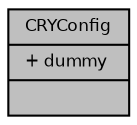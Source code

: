 digraph "CRYConfig"
{
  bgcolor="transparent";
  edge [fontname="Helvetica",fontsize="8",labelfontname="Helvetica",labelfontsize="8"];
  node [fontname="Helvetica",fontsize="8",shape=record];
  Node1 [label="{CRYConfig\n|+ dummy\l|}",height=0.2,width=0.4,color="black", fillcolor="grey75", style="filled", fontcolor="black"];
}
